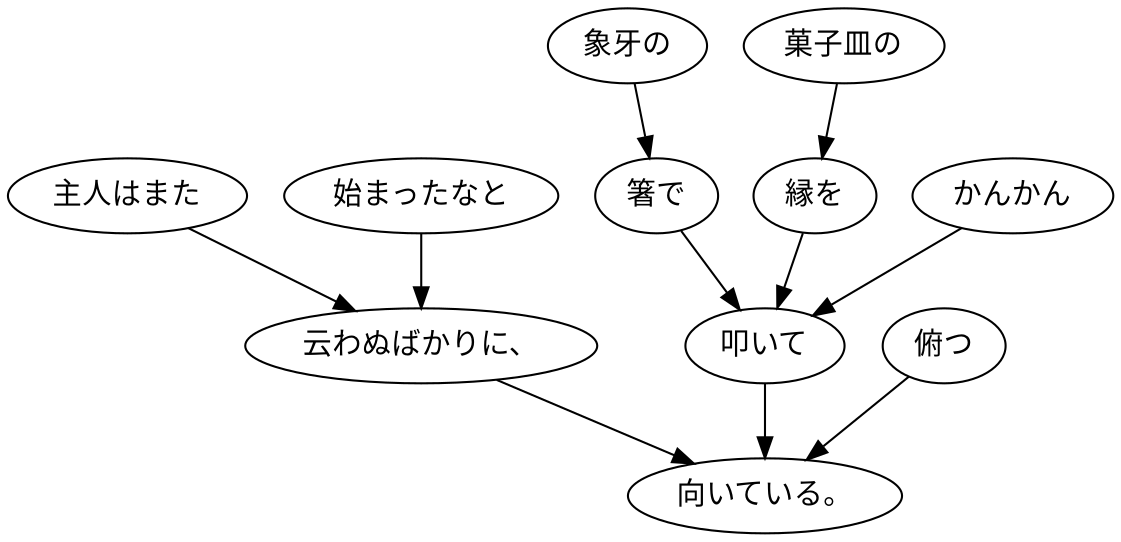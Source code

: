 digraph graph2587 {
	node0 [label="主人はまた"];
	node1 [label="始まったなと"];
	node2 [label="云わぬばかりに、"];
	node3 [label="象牙の"];
	node4 [label="箸で"];
	node5 [label="菓子皿の"];
	node6 [label="縁を"];
	node7 [label="かんかん"];
	node8 [label="叩いて"];
	node9 [label="俯つ"];
	node10 [label="向いている。"];
	node0 -> node2;
	node1 -> node2;
	node2 -> node10;
	node3 -> node4;
	node4 -> node8;
	node5 -> node6;
	node6 -> node8;
	node7 -> node8;
	node8 -> node10;
	node9 -> node10;
}
